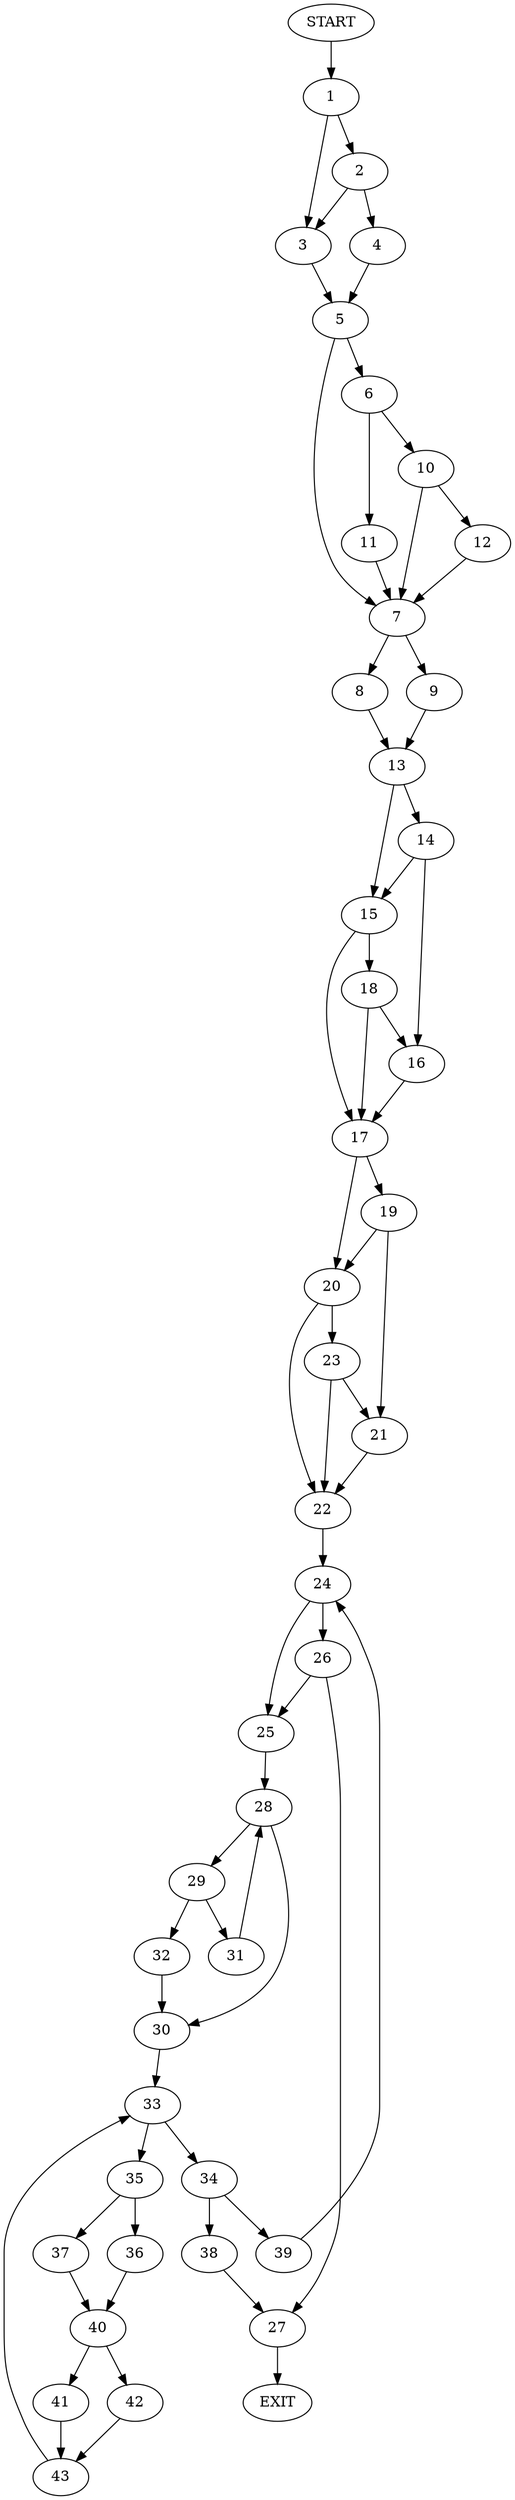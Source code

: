 digraph {
0 [label="START"]
44 [label="EXIT"]
0 -> 1
1 -> 2
1 -> 3
2 -> 3
2 -> 4
3 -> 5
4 -> 5
5 -> 6
5 -> 7
7 -> 8
7 -> 9
6 -> 10
6 -> 11
10 -> 12
10 -> 7
11 -> 7
12 -> 7
8 -> 13
9 -> 13
13 -> 14
13 -> 15
14 -> 16
14 -> 15
15 -> 17
15 -> 18
16 -> 17
18 -> 16
18 -> 17
17 -> 19
17 -> 20
19 -> 21
19 -> 20
20 -> 22
20 -> 23
21 -> 22
22 -> 24
23 -> 21
23 -> 22
24 -> 25
24 -> 26
26 -> 25
26 -> 27
25 -> 28
27 -> 44
28 -> 29
28 -> 30
29 -> 31
29 -> 32
30 -> 33
32 -> 30
31 -> 28
33 -> 34
33 -> 35
35 -> 36
35 -> 37
34 -> 38
34 -> 39
37 -> 40
36 -> 40
40 -> 41
40 -> 42
41 -> 43
42 -> 43
43 -> 33
38 -> 27
39 -> 24
}
